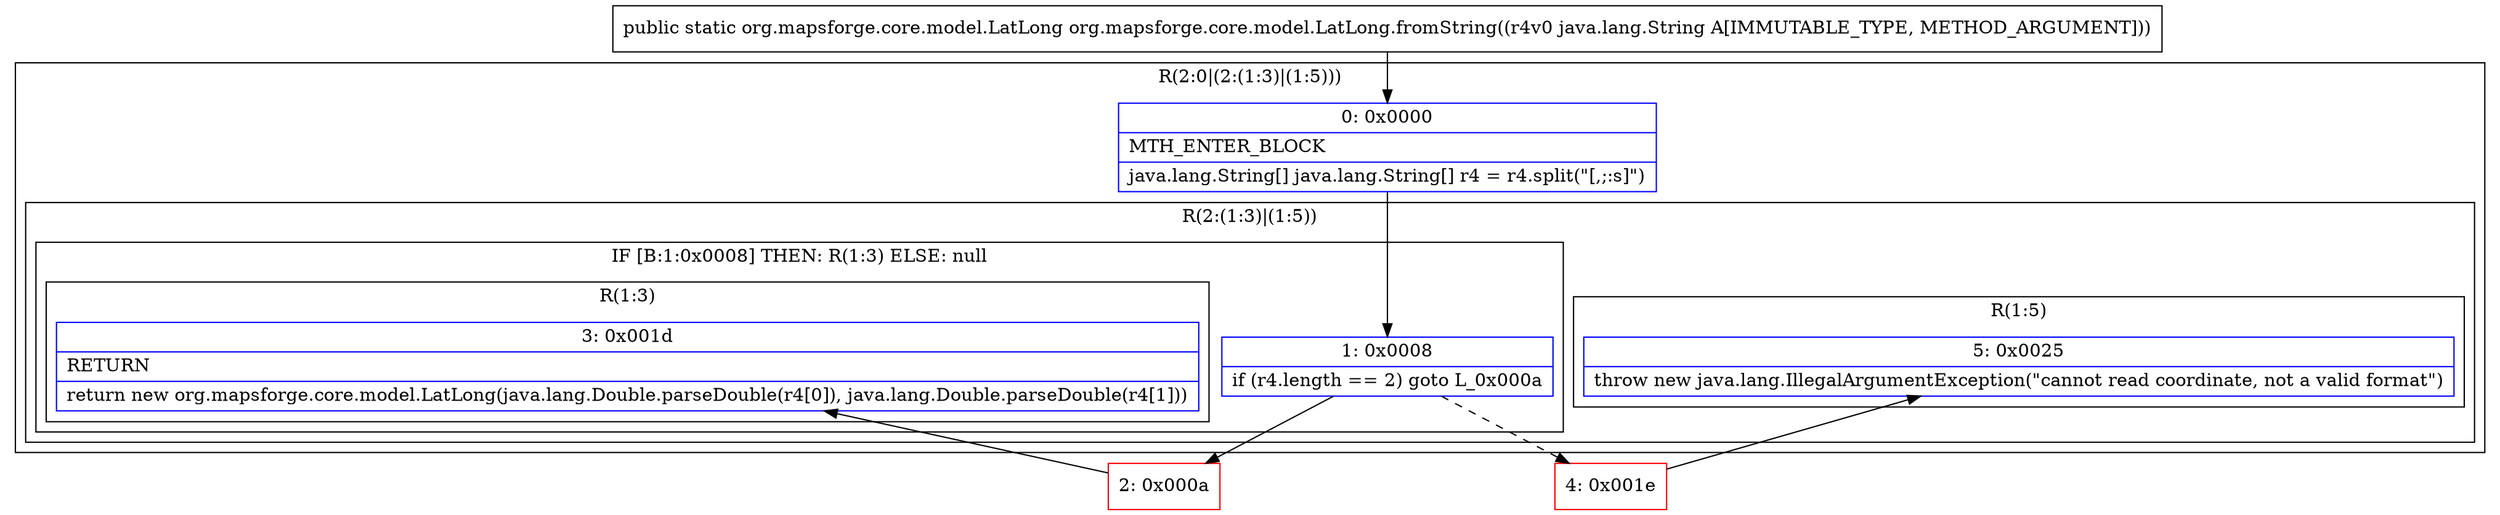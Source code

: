 digraph "CFG fororg.mapsforge.core.model.LatLong.fromString(Ljava\/lang\/String;)Lorg\/mapsforge\/core\/model\/LatLong;" {
subgraph cluster_Region_652552101 {
label = "R(2:0|(2:(1:3)|(1:5)))";
node [shape=record,color=blue];
Node_0 [shape=record,label="{0\:\ 0x0000|MTH_ENTER_BLOCK\l|java.lang.String[] java.lang.String[] r4 = r4.split(\"[,;:s]\")\l}"];
subgraph cluster_Region_689298554 {
label = "R(2:(1:3)|(1:5))";
node [shape=record,color=blue];
subgraph cluster_IfRegion_533625941 {
label = "IF [B:1:0x0008] THEN: R(1:3) ELSE: null";
node [shape=record,color=blue];
Node_1 [shape=record,label="{1\:\ 0x0008|if (r4.length == 2) goto L_0x000a\l}"];
subgraph cluster_Region_1303107014 {
label = "R(1:3)";
node [shape=record,color=blue];
Node_3 [shape=record,label="{3\:\ 0x001d|RETURN\l|return new org.mapsforge.core.model.LatLong(java.lang.Double.parseDouble(r4[0]), java.lang.Double.parseDouble(r4[1]))\l}"];
}
}
subgraph cluster_Region_884999472 {
label = "R(1:5)";
node [shape=record,color=blue];
Node_5 [shape=record,label="{5\:\ 0x0025|throw new java.lang.IllegalArgumentException(\"cannot read coordinate, not a valid format\")\l}"];
}
}
}
Node_2 [shape=record,color=red,label="{2\:\ 0x000a}"];
Node_4 [shape=record,color=red,label="{4\:\ 0x001e}"];
MethodNode[shape=record,label="{public static org.mapsforge.core.model.LatLong org.mapsforge.core.model.LatLong.fromString((r4v0 java.lang.String A[IMMUTABLE_TYPE, METHOD_ARGUMENT])) }"];
MethodNode -> Node_0;
Node_0 -> Node_1;
Node_1 -> Node_2;
Node_1 -> Node_4[style=dashed];
Node_2 -> Node_3;
Node_4 -> Node_5;
}

